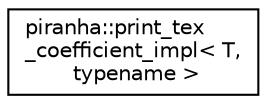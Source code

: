 digraph "Graphical Class Hierarchy"
{
  edge [fontname="Helvetica",fontsize="10",labelfontname="Helvetica",labelfontsize="10"];
  node [fontname="Helvetica",fontsize="10",shape=record];
  rankdir="LR";
  Node0 [label="piranha::print_tex\l_coefficient_impl\< T,\l typename \>",height=0.2,width=0.4,color="black", fillcolor="white", style="filled",URL="$structpiranha_1_1print__tex__coefficient__impl.html",tooltip="Default functor for piranha::print_tex_coefficient(). "];
}

